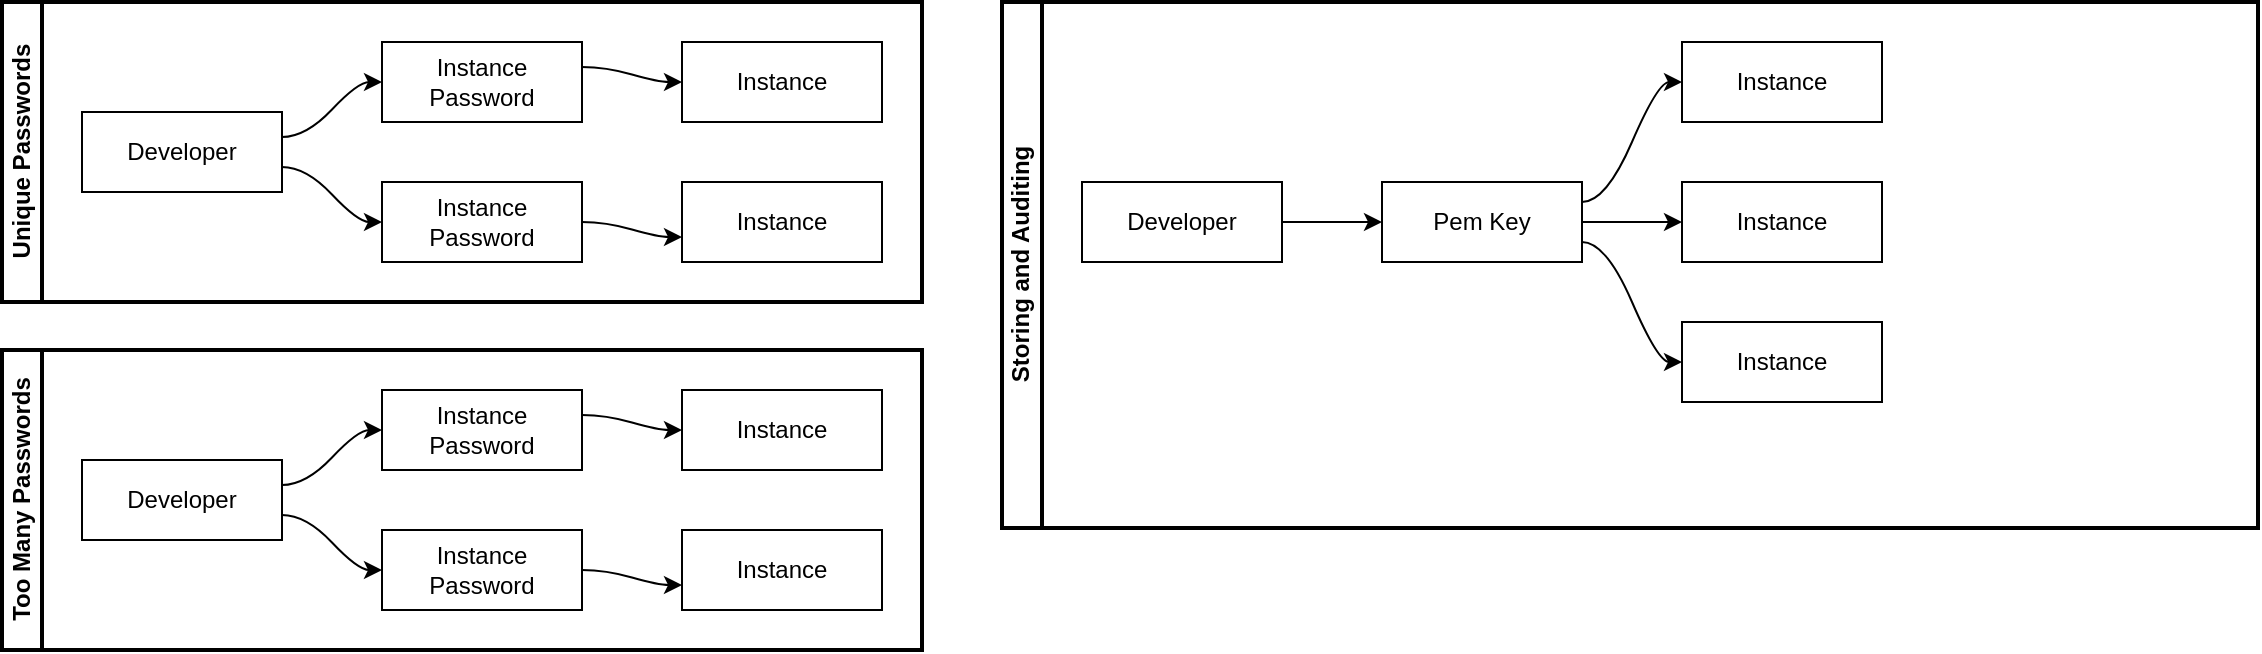<mxfile version="13.7.7" type="github">
  <diagram id="Ht1M8jgEwFfnCIfOTk4-" name="Page-1">
    <mxGraphModel dx="950" dy="459" grid="1" gridSize="10" guides="1" tooltips="1" connect="1" arrows="1" fold="1" page="1" pageScale="1" pageWidth="1169" pageHeight="827" math="0" shadow="0">
      <root>
        <mxCell id="0" />
        <mxCell id="1" parent="0" />
        <mxCell id="KA_GjHDQiJicOzFnKSso-18" value="Unique Passwords" style="swimlane;html=1;startSize=20;horizontal=0;childLayout=flowLayout;flowOrientation=west;resizable=0;interRankCellSpacing=50;containerType=tree;strokeColor=#000000;strokeWidth=2;" vertex="1" parent="1">
          <mxGeometry x="30" y="90" width="460" height="150" as="geometry" />
        </mxCell>
        <mxCell id="KA_GjHDQiJicOzFnKSso-19" value="Developer" style="whiteSpace=wrap;html=1;" vertex="1" parent="KA_GjHDQiJicOzFnKSso-18">
          <mxGeometry x="40" y="55" width="100" height="40" as="geometry" />
        </mxCell>
        <mxCell id="KA_GjHDQiJicOzFnKSso-20" value="&lt;div&gt;Instance&lt;/div&gt;Password" style="whiteSpace=wrap;html=1;" vertex="1" parent="KA_GjHDQiJicOzFnKSso-18">
          <mxGeometry x="190" y="20" width="100" height="40" as="geometry" />
        </mxCell>
        <mxCell id="KA_GjHDQiJicOzFnKSso-21" value="" style="html=1;curved=1;noEdgeStyle=1;orthogonal=1;" edge="1" parent="KA_GjHDQiJicOzFnKSso-18" source="KA_GjHDQiJicOzFnKSso-19" target="KA_GjHDQiJicOzFnKSso-20">
          <mxGeometry relative="1" as="geometry">
            <Array as="points">
              <mxPoint x="152" y="67.5" />
              <mxPoint x="178" y="40" />
            </Array>
          </mxGeometry>
        </mxCell>
        <mxCell id="KA_GjHDQiJicOzFnKSso-22" value="&lt;div&gt;Instance&lt;/div&gt;Password" style="whiteSpace=wrap;html=1;" vertex="1" parent="KA_GjHDQiJicOzFnKSso-18">
          <mxGeometry x="190" y="90" width="100" height="40" as="geometry" />
        </mxCell>
        <mxCell id="KA_GjHDQiJicOzFnKSso-23" value="" style="html=1;curved=1;noEdgeStyle=1;orthogonal=1;" edge="1" parent="KA_GjHDQiJicOzFnKSso-18" source="KA_GjHDQiJicOzFnKSso-19" target="KA_GjHDQiJicOzFnKSso-22">
          <mxGeometry relative="1" as="geometry">
            <Array as="points">
              <mxPoint x="152" y="82.5" />
              <mxPoint x="178" y="110" />
            </Array>
          </mxGeometry>
        </mxCell>
        <mxCell id="KA_GjHDQiJicOzFnKSso-24" value="Instance" style="whiteSpace=wrap;html=1;" vertex="1" parent="KA_GjHDQiJicOzFnKSso-18">
          <mxGeometry x="340" y="90" width="100" height="40" as="geometry" />
        </mxCell>
        <mxCell id="KA_GjHDQiJicOzFnKSso-25" value="" style="html=1;curved=1;noEdgeStyle=1;orthogonal=1;strokeColor=none;" edge="1" parent="KA_GjHDQiJicOzFnKSso-18" source="KA_GjHDQiJicOzFnKSso-20" target="KA_GjHDQiJicOzFnKSso-24">
          <mxGeometry relative="1" as="geometry">
            <Array as="points">
              <mxPoint x="302" y="47.5" />
              <mxPoint x="328" y="102.5" />
            </Array>
          </mxGeometry>
        </mxCell>
        <mxCell id="KA_GjHDQiJicOzFnKSso-26" value="" style="html=1;curved=1;noEdgeStyle=1;orthogonal=1;" edge="1" parent="KA_GjHDQiJicOzFnKSso-18" source="KA_GjHDQiJicOzFnKSso-22" target="KA_GjHDQiJicOzFnKSso-24">
          <mxGeometry relative="1" as="geometry">
            <Array as="points">
              <mxPoint x="302" y="110" />
              <mxPoint x="328" y="117.5" />
            </Array>
          </mxGeometry>
        </mxCell>
        <mxCell id="KA_GjHDQiJicOzFnKSso-27" value="Instance" style="whiteSpace=wrap;html=1;" vertex="1" parent="KA_GjHDQiJicOzFnKSso-18">
          <mxGeometry x="340" y="20" width="100" height="40" as="geometry" />
        </mxCell>
        <mxCell id="KA_GjHDQiJicOzFnKSso-28" value="" style="html=1;curved=1;noEdgeStyle=1;orthogonal=1;" edge="1" parent="KA_GjHDQiJicOzFnKSso-18" source="KA_GjHDQiJicOzFnKSso-20" target="KA_GjHDQiJicOzFnKSso-27">
          <mxGeometry relative="1" as="geometry">
            <mxPoint x="490" y="140" as="sourcePoint" />
            <mxPoint x="540" y="167.5" as="targetPoint" />
            <Array as="points">
              <mxPoint x="302" y="32.5" />
              <mxPoint x="328" y="40" />
            </Array>
          </mxGeometry>
        </mxCell>
        <mxCell id="KA_GjHDQiJicOzFnKSso-29" value="Too Many Passwords" style="swimlane;html=1;startSize=20;horizontal=0;childLayout=flowLayout;flowOrientation=west;resizable=0;interRankCellSpacing=50;containerType=tree;strokeColor=#000000;strokeWidth=2;" vertex="1" parent="1">
          <mxGeometry x="30" y="264" width="460" height="150" as="geometry" />
        </mxCell>
        <mxCell id="KA_GjHDQiJicOzFnKSso-30" value="Developer" style="whiteSpace=wrap;html=1;" vertex="1" parent="KA_GjHDQiJicOzFnKSso-29">
          <mxGeometry x="40" y="55" width="100" height="40" as="geometry" />
        </mxCell>
        <mxCell id="KA_GjHDQiJicOzFnKSso-31" value="&lt;div&gt;Instance&lt;/div&gt;Password" style="whiteSpace=wrap;html=1;" vertex="1" parent="KA_GjHDQiJicOzFnKSso-29">
          <mxGeometry x="190" y="20" width="100" height="40" as="geometry" />
        </mxCell>
        <mxCell id="KA_GjHDQiJicOzFnKSso-32" value="" style="html=1;curved=1;noEdgeStyle=1;orthogonal=1;" edge="1" parent="KA_GjHDQiJicOzFnKSso-29" source="KA_GjHDQiJicOzFnKSso-30" target="KA_GjHDQiJicOzFnKSso-31">
          <mxGeometry relative="1" as="geometry">
            <Array as="points">
              <mxPoint x="152" y="67.5" />
              <mxPoint x="178" y="40" />
            </Array>
          </mxGeometry>
        </mxCell>
        <mxCell id="KA_GjHDQiJicOzFnKSso-33" value="&lt;div&gt;Instance&lt;/div&gt;Password" style="whiteSpace=wrap;html=1;" vertex="1" parent="KA_GjHDQiJicOzFnKSso-29">
          <mxGeometry x="190" y="90" width="100" height="40" as="geometry" />
        </mxCell>
        <mxCell id="KA_GjHDQiJicOzFnKSso-34" value="" style="html=1;curved=1;noEdgeStyle=1;orthogonal=1;" edge="1" parent="KA_GjHDQiJicOzFnKSso-29" source="KA_GjHDQiJicOzFnKSso-30" target="KA_GjHDQiJicOzFnKSso-33">
          <mxGeometry relative="1" as="geometry">
            <Array as="points">
              <mxPoint x="152" y="82.5" />
              <mxPoint x="178" y="110" />
            </Array>
          </mxGeometry>
        </mxCell>
        <mxCell id="KA_GjHDQiJicOzFnKSso-35" value="Instance" style="whiteSpace=wrap;html=1;" vertex="1" parent="KA_GjHDQiJicOzFnKSso-29">
          <mxGeometry x="340" y="90" width="100" height="40" as="geometry" />
        </mxCell>
        <mxCell id="KA_GjHDQiJicOzFnKSso-36" value="" style="html=1;curved=1;noEdgeStyle=1;orthogonal=1;strokeColor=none;" edge="1" parent="KA_GjHDQiJicOzFnKSso-29" source="KA_GjHDQiJicOzFnKSso-31" target="KA_GjHDQiJicOzFnKSso-35">
          <mxGeometry relative="1" as="geometry">
            <Array as="points">
              <mxPoint x="302" y="47.5" />
              <mxPoint x="328" y="102.5" />
            </Array>
          </mxGeometry>
        </mxCell>
        <mxCell id="KA_GjHDQiJicOzFnKSso-37" value="" style="html=1;curved=1;noEdgeStyle=1;orthogonal=1;" edge="1" parent="KA_GjHDQiJicOzFnKSso-29" source="KA_GjHDQiJicOzFnKSso-33" target="KA_GjHDQiJicOzFnKSso-35">
          <mxGeometry relative="1" as="geometry">
            <Array as="points">
              <mxPoint x="302" y="110" />
              <mxPoint x="328" y="117.5" />
            </Array>
          </mxGeometry>
        </mxCell>
        <mxCell id="KA_GjHDQiJicOzFnKSso-38" value="Instance" style="whiteSpace=wrap;html=1;" vertex="1" parent="KA_GjHDQiJicOzFnKSso-29">
          <mxGeometry x="340" y="20" width="100" height="40" as="geometry" />
        </mxCell>
        <mxCell id="KA_GjHDQiJicOzFnKSso-39" value="" style="html=1;curved=1;noEdgeStyle=1;orthogonal=1;" edge="1" parent="KA_GjHDQiJicOzFnKSso-29" source="KA_GjHDQiJicOzFnKSso-31" target="KA_GjHDQiJicOzFnKSso-38">
          <mxGeometry relative="1" as="geometry">
            <mxPoint x="570" y="180" as="sourcePoint" />
            <mxPoint x="620" y="207.5" as="targetPoint" />
            <Array as="points">
              <mxPoint x="302" y="32.5" />
              <mxPoint x="328" y="40" />
            </Array>
          </mxGeometry>
        </mxCell>
        <mxCell id="KA_GjHDQiJicOzFnKSso-40" value="Storing and Auditing" style="swimlane;html=1;startSize=20;horizontal=0;childLayout=flowLayout;flowOrientation=west;resizable=0;interRankCellSpacing=50;containerType=tree;strokeColor=#000000;strokeWidth=2;" vertex="1" parent="1">
          <mxGeometry x="530" y="90" width="628" height="263" as="geometry" />
        </mxCell>
        <mxCell id="KA_GjHDQiJicOzFnKSso-41" value="Developer" style="whiteSpace=wrap;html=1;" vertex="1" parent="KA_GjHDQiJicOzFnKSso-40">
          <mxGeometry x="40" y="90" width="100" height="40" as="geometry" />
        </mxCell>
        <mxCell id="KA_GjHDQiJicOzFnKSso-42" value="Pem Key" style="whiteSpace=wrap;html=1;" vertex="1" parent="KA_GjHDQiJicOzFnKSso-40">
          <mxGeometry x="190" y="90" width="100" height="40" as="geometry" />
        </mxCell>
        <mxCell id="KA_GjHDQiJicOzFnKSso-43" value="" style="html=1;curved=1;noEdgeStyle=1;orthogonal=1;" edge="1" parent="KA_GjHDQiJicOzFnKSso-40" source="KA_GjHDQiJicOzFnKSso-41" target="KA_GjHDQiJicOzFnKSso-42">
          <mxGeometry relative="1" as="geometry">
            <Array as="points">
              <mxPoint x="152" y="110" />
              <mxPoint x="178" y="110" />
            </Array>
          </mxGeometry>
        </mxCell>
        <mxCell id="KA_GjHDQiJicOzFnKSso-47" value="" style="html=1;curved=1;noEdgeStyle=1;orthogonal=1;strokeColor=none;" edge="1" parent="KA_GjHDQiJicOzFnKSso-40" source="KA_GjHDQiJicOzFnKSso-42">
          <mxGeometry relative="1" as="geometry">
            <mxPoint x="620" y="242.5" as="targetPoint" />
            <Array as="points">
              <mxPoint x="582" y="187.5" />
              <mxPoint x="608" y="242.5" />
            </Array>
          </mxGeometry>
        </mxCell>
        <mxCell id="KA_GjHDQiJicOzFnKSso-49" value="Instance" style="whiteSpace=wrap;html=1;" vertex="1" parent="KA_GjHDQiJicOzFnKSso-40">
          <mxGeometry x="340" y="20" width="100" height="40" as="geometry" />
        </mxCell>
        <mxCell id="KA_GjHDQiJicOzFnKSso-50" value="" style="html=1;curved=1;noEdgeStyle=1;orthogonal=1;" edge="1" parent="KA_GjHDQiJicOzFnKSso-40" source="KA_GjHDQiJicOzFnKSso-42" target="KA_GjHDQiJicOzFnKSso-49">
          <mxGeometry relative="1" as="geometry">
            <mxPoint x="810" y="300" as="sourcePoint" />
            <mxPoint x="860" y="327.5" as="targetPoint" />
            <Array as="points">
              <mxPoint x="302" y="100" />
              <mxPoint x="328" y="40" />
            </Array>
          </mxGeometry>
        </mxCell>
        <mxCell id="KA_GjHDQiJicOzFnKSso-51" value="Instance" style="whiteSpace=wrap;html=1;" vertex="1" parent="KA_GjHDQiJicOzFnKSso-40">
          <mxGeometry x="340" y="90" width="100" height="40" as="geometry" />
        </mxCell>
        <mxCell id="KA_GjHDQiJicOzFnKSso-52" value="" style="html=1;curved=1;noEdgeStyle=1;orthogonal=1;" edge="1" parent="KA_GjHDQiJicOzFnKSso-40" source="KA_GjHDQiJicOzFnKSso-42" target="KA_GjHDQiJicOzFnKSso-51">
          <mxGeometry relative="1" as="geometry">
            <mxPoint x="530" y="160" as="sourcePoint" />
            <mxPoint x="580" y="160" as="targetPoint" />
            <Array as="points">
              <mxPoint x="304" y="110" />
              <mxPoint x="328" y="110" />
            </Array>
          </mxGeometry>
        </mxCell>
        <mxCell id="KA_GjHDQiJicOzFnKSso-53" value="Instance" style="whiteSpace=wrap;html=1;" vertex="1" parent="KA_GjHDQiJicOzFnKSso-40">
          <mxGeometry x="340" y="160" width="100" height="40" as="geometry" />
        </mxCell>
        <mxCell id="KA_GjHDQiJicOzFnKSso-54" value="" style="html=1;curved=1;noEdgeStyle=1;orthogonal=1;" edge="1" parent="KA_GjHDQiJicOzFnKSso-40" source="KA_GjHDQiJicOzFnKSso-42" target="KA_GjHDQiJicOzFnKSso-53">
          <mxGeometry relative="1" as="geometry">
            <mxPoint x="490" y="167.5" as="sourcePoint" />
            <mxPoint x="540" y="140" as="targetPoint" />
            <Array as="points">
              <mxPoint x="302" y="120" />
              <mxPoint x="328" y="180" />
            </Array>
          </mxGeometry>
        </mxCell>
      </root>
    </mxGraphModel>
  </diagram>
</mxfile>
